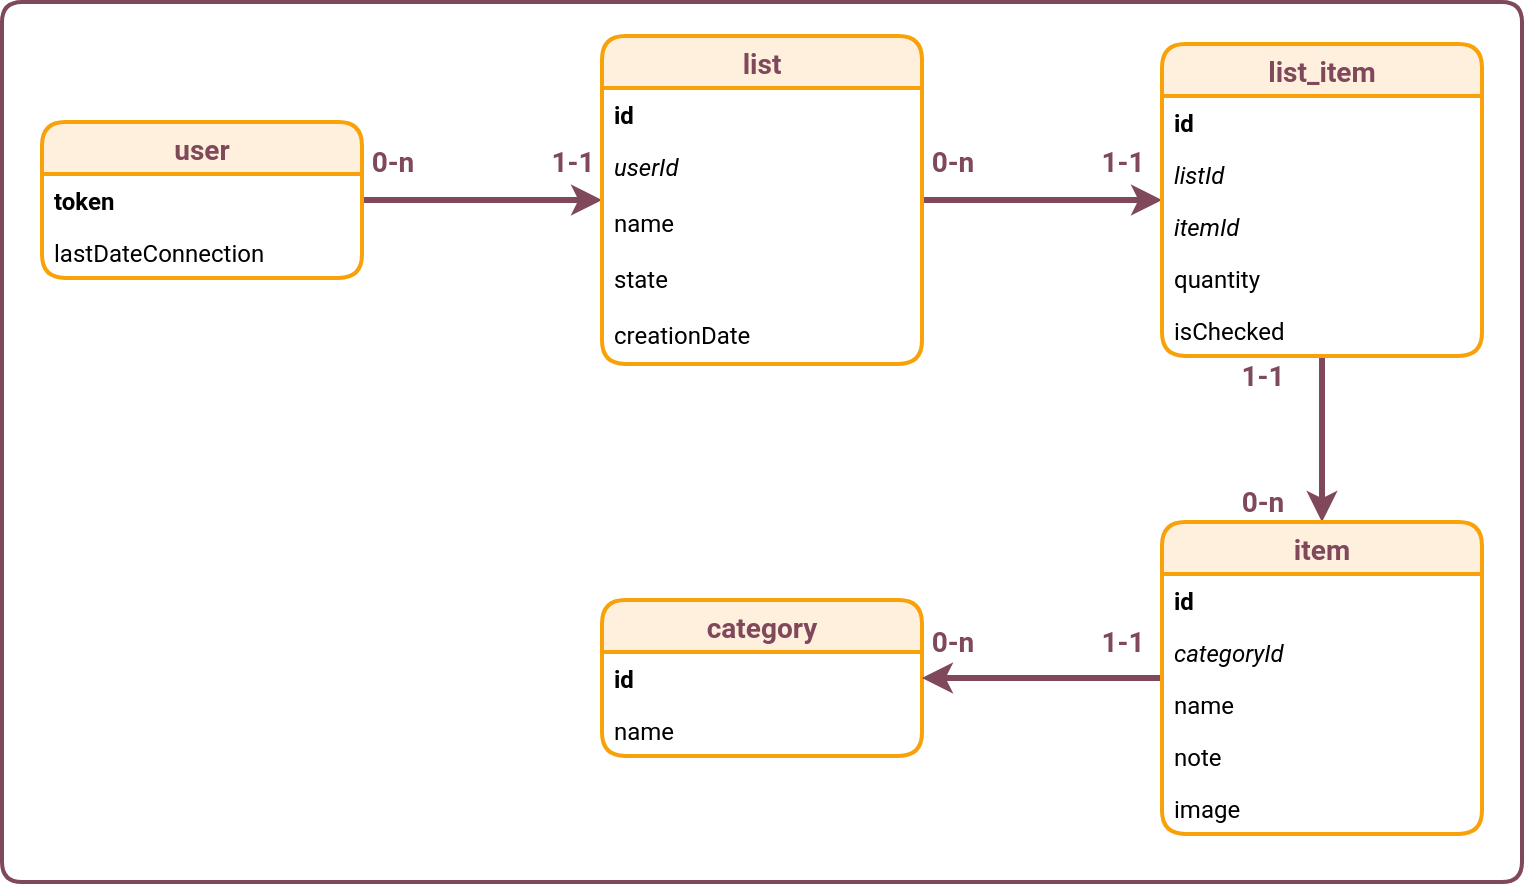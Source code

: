 <mxfile version="14.3.2" type="device"><diagram id="R2lEEEUBdFMjLlhIrx00" name="Page-1"><mxGraphModel dx="1422" dy="832" grid="1" gridSize="10" guides="1" tooltips="1" connect="1" arrows="1" fold="1" page="1" pageScale="1" pageWidth="850" pageHeight="1100" math="0" shadow="0" extFonts="Permanent Marker^https://fonts.googleapis.com/css?family=Permanent+Marker"><root><mxCell id="0"/><mxCell id="1" parent="0"/><mxCell id="Me-bYY_rBS4SZZaHUPT1-60" value="" style="shape=manualInput;whiteSpace=wrap;html=1;rounded=1;labelBackgroundColor=none;strokeWidth=2;fontFamily=Roboto;fontSource=https%3A%2F%2Ffonts.googleapis.com%2Fcss%3Ffamily%3DRoboto;fontSize=14;fontColor=#80485B;size=0;strokeColor=#80485B;fillColor=#FFFFFF;" vertex="1" parent="1"><mxGeometry x="60" y="20" width="760" height="440" as="geometry"/></mxCell><mxCell id="Me-bYY_rBS4SZZaHUPT1-27" value="" style="edgeStyle=orthogonalEdgeStyle;rounded=0;orthogonalLoop=1;jettySize=auto;html=1;strokeColor=#80485B;strokeWidth=3;fontFamily=Roboto;fontSource=https%3A%2F%2Ffonts.googleapis.com%2Fcss%3Ffamily%3DRoboto;fontSize=14;fontColor=#80485B;" edge="1" parent="1" source="Me-bYY_rBS4SZZaHUPT1-13" target="Me-bYY_rBS4SZZaHUPT1-24"><mxGeometry relative="1" as="geometry"/></mxCell><mxCell id="Me-bYY_rBS4SZZaHUPT1-13" value="user" style="swimlane;fontStyle=1;childLayout=stackLayout;horizontal=1;startSize=26;horizontalStack=0;resizeParent=1;resizeParentMax=0;resizeLast=0;collapsible=1;marginBottom=0;strokeWidth=2;fontFamily=Roboto;fontSource=https%3A%2F%2Ffonts.googleapis.com%2Fcss%3Ffamily%3DRoboto;fontSize=14;fillColor=#FFF0DE;strokeColor=#F9A109;fontColor=#80485B;rounded=1;" vertex="1" parent="1"><mxGeometry x="80" y="80" width="160" height="78" as="geometry"/></mxCell><mxCell id="Me-bYY_rBS4SZZaHUPT1-14" value="token" style="text;strokeColor=none;fillColor=none;align=left;verticalAlign=top;spacingLeft=4;spacingRight=4;overflow=hidden;rotatable=0;points=[[0,0.5],[1,0.5]];portConstraint=eastwest;fontStyle=1;fontFamily=Roboto;fontSource=https%3A%2F%2Ffonts.googleapis.com%2Fcss%3Ffamily%3DRoboto;labelBackgroundColor=none;labelBorderColor=none;" vertex="1" parent="Me-bYY_rBS4SZZaHUPT1-13"><mxGeometry y="26" width="160" height="26" as="geometry"/></mxCell><mxCell id="Me-bYY_rBS4SZZaHUPT1-15" value="lastDateConnection" style="text;strokeColor=none;fillColor=none;align=left;verticalAlign=top;spacingLeft=4;spacingRight=4;overflow=hidden;rotatable=0;points=[[0,0.5],[1,0.5]];portConstraint=eastwest;fontFamily=Roboto;fontSource=https%3A%2F%2Ffonts.googleapis.com%2Fcss%3Ffamily%3DRoboto;" vertex="1" parent="Me-bYY_rBS4SZZaHUPT1-13"><mxGeometry y="52" width="160" height="26" as="geometry"/></mxCell><mxCell id="Me-bYY_rBS4SZZaHUPT1-33" value="" style="edgeStyle=orthogonalEdgeStyle;rounded=0;orthogonalLoop=1;jettySize=auto;html=1;strokeColor=#80485B;strokeWidth=3;fontFamily=Roboto;fontSource=https%3A%2F%2Ffonts.googleapis.com%2Fcss%3Ffamily%3DRoboto;fontSize=14;fontColor=#80485B;" edge="1" parent="1" source="Me-bYY_rBS4SZZaHUPT1-24" target="Me-bYY_rBS4SZZaHUPT1-30"><mxGeometry relative="1" as="geometry"/></mxCell><mxCell id="Me-bYY_rBS4SZZaHUPT1-24" value="list" style="swimlane;fontStyle=1;childLayout=stackLayout;horizontal=1;startSize=26;horizontalStack=0;resizeParent=1;resizeParentMax=0;resizeLast=0;collapsible=1;marginBottom=0;strokeWidth=2;fontFamily=Roboto;fontSource=https%3A%2F%2Ffonts.googleapis.com%2Fcss%3Ffamily%3DRoboto;fontSize=14;fillColor=#FFF0DE;strokeColor=#F9A109;fontColor=#80485B;rounded=1;" vertex="1" parent="1"><mxGeometry x="360" y="37" width="160" height="164" as="geometry"/></mxCell><mxCell id="Me-bYY_rBS4SZZaHUPT1-25" value="id" style="text;strokeColor=none;fillColor=none;align=left;verticalAlign=top;spacingLeft=4;spacingRight=4;overflow=hidden;rotatable=0;points=[[0,0.5],[1,0.5]];portConstraint=eastwest;fontStyle=1;fontFamily=Roboto;fontSource=https%3A%2F%2Ffonts.googleapis.com%2Fcss%3Ffamily%3DRoboto;" vertex="1" parent="Me-bYY_rBS4SZZaHUPT1-24"><mxGeometry y="26" width="160" height="26" as="geometry"/></mxCell><mxCell id="Me-bYY_rBS4SZZaHUPT1-26" value="userId" style="text;strokeColor=none;fillColor=none;align=left;verticalAlign=top;spacingLeft=4;spacingRight=4;overflow=hidden;rotatable=0;points=[[0,0.5],[1,0.5]];portConstraint=eastwest;fontFamily=Roboto;fontSource=https%3A%2F%2Ffonts.googleapis.com%2Fcss%3Ffamily%3DRoboto;fontStyle=2" vertex="1" parent="Me-bYY_rBS4SZZaHUPT1-24"><mxGeometry y="52" width="160" height="28" as="geometry"/></mxCell><mxCell id="Me-bYY_rBS4SZZaHUPT1-49" value="name" style="text;strokeColor=none;fillColor=none;align=left;verticalAlign=top;spacingLeft=4;spacingRight=4;overflow=hidden;rotatable=0;points=[[0,0.5],[1,0.5]];portConstraint=eastwest;fontFamily=Roboto;fontSource=https%3A%2F%2Ffonts.googleapis.com%2Fcss%3Ffamily%3DRoboto;fontStyle=0" vertex="1" parent="Me-bYY_rBS4SZZaHUPT1-24"><mxGeometry y="80" width="160" height="28" as="geometry"/></mxCell><mxCell id="Me-bYY_rBS4SZZaHUPT1-50" value="state" style="text;strokeColor=none;fillColor=none;align=left;verticalAlign=top;spacingLeft=4;spacingRight=4;overflow=hidden;rotatable=0;points=[[0,0.5],[1,0.5]];portConstraint=eastwest;fontFamily=Roboto;fontSource=https%3A%2F%2Ffonts.googleapis.com%2Fcss%3Ffamily%3DRoboto;fontStyle=0" vertex="1" parent="Me-bYY_rBS4SZZaHUPT1-24"><mxGeometry y="108" width="160" height="28" as="geometry"/></mxCell><mxCell id="Me-bYY_rBS4SZZaHUPT1-51" value="creationDate" style="text;strokeColor=none;fillColor=none;align=left;verticalAlign=top;spacingLeft=4;spacingRight=4;overflow=hidden;rotatable=0;points=[[0,0.5],[1,0.5]];portConstraint=eastwest;fontFamily=Roboto;fontSource=https%3A%2F%2Ffonts.googleapis.com%2Fcss%3Ffamily%3DRoboto;fontStyle=0" vertex="1" parent="Me-bYY_rBS4SZZaHUPT1-24"><mxGeometry y="136" width="160" height="28" as="geometry"/></mxCell><mxCell id="Me-bYY_rBS4SZZaHUPT1-28" value="&lt;b&gt;0-n&lt;/b&gt;" style="text;html=1;align=center;verticalAlign=middle;resizable=0;points=[];autosize=1;fontSize=14;fontFamily=Roboto;fontColor=#80485B;" vertex="1" parent="1"><mxGeometry x="240" y="90" width="30" height="20" as="geometry"/></mxCell><mxCell id="Me-bYY_rBS4SZZaHUPT1-29" value="&lt;b&gt;1-1&lt;/b&gt;" style="text;html=1;align=center;verticalAlign=middle;resizable=0;points=[];autosize=1;fontSize=14;fontFamily=Roboto;fontColor=#80485B;" vertex="1" parent="1"><mxGeometry x="325" y="90" width="40" height="20" as="geometry"/></mxCell><mxCell id="Me-bYY_rBS4SZZaHUPT1-48" value="" style="edgeStyle=orthogonalEdgeStyle;rounded=0;orthogonalLoop=1;jettySize=auto;html=1;strokeColor=#80485B;strokeWidth=3;fontFamily=Roboto;fontSource=https%3A%2F%2Ffonts.googleapis.com%2Fcss%3Ffamily%3DRoboto;fontSize=14;fontColor=#80485B;" edge="1" parent="1" source="Me-bYY_rBS4SZZaHUPT1-30" target="Me-bYY_rBS4SZZaHUPT1-44"><mxGeometry relative="1" as="geometry"/></mxCell><mxCell id="Me-bYY_rBS4SZZaHUPT1-30" value="list_item" style="swimlane;fontStyle=1;childLayout=stackLayout;horizontal=1;startSize=26;horizontalStack=0;resizeParent=1;resizeParentMax=0;resizeLast=0;collapsible=1;marginBottom=0;strokeWidth=2;fontFamily=Roboto;fontSource=https%3A%2F%2Ffonts.googleapis.com%2Fcss%3Ffamily%3DRoboto;fontSize=14;fillColor=#FFF0DE;strokeColor=#F9A109;fontColor=#80485B;rounded=1;" vertex="1" parent="1"><mxGeometry x="640" y="41" width="160" height="156" as="geometry"/></mxCell><mxCell id="Me-bYY_rBS4SZZaHUPT1-31" value="id" style="text;strokeColor=none;fillColor=none;align=left;verticalAlign=top;spacingLeft=4;spacingRight=4;overflow=hidden;rotatable=0;points=[[0,0.5],[1,0.5]];portConstraint=eastwest;fontStyle=1;fontFamily=Roboto;fontSource=https%3A%2F%2Ffonts.googleapis.com%2Fcss%3Ffamily%3DRoboto;" vertex="1" parent="Me-bYY_rBS4SZZaHUPT1-30"><mxGeometry y="26" width="160" height="26" as="geometry"/></mxCell><mxCell id="Me-bYY_rBS4SZZaHUPT1-43" value="listId" style="text;strokeColor=none;fillColor=none;align=left;verticalAlign=top;spacingLeft=4;spacingRight=4;overflow=hidden;rotatable=0;points=[[0,0.5],[1,0.5]];portConstraint=eastwest;fontStyle=2;fontFamily=Roboto;fontSource=https%3A%2F%2Ffonts.googleapis.com%2Fcss%3Ffamily%3DRoboto;" vertex="1" parent="Me-bYY_rBS4SZZaHUPT1-30"><mxGeometry y="52" width="160" height="26" as="geometry"/></mxCell><mxCell id="Me-bYY_rBS4SZZaHUPT1-42" value="itemId" style="text;strokeColor=none;fillColor=none;align=left;verticalAlign=top;spacingLeft=4;spacingRight=4;overflow=hidden;rotatable=0;points=[[0,0.5],[1,0.5]];portConstraint=eastwest;fontStyle=2;fontFamily=Roboto;fontSource=https%3A%2F%2Ffonts.googleapis.com%2Fcss%3Ffamily%3DRoboto;" vertex="1" parent="Me-bYY_rBS4SZZaHUPT1-30"><mxGeometry y="78" width="160" height="26" as="geometry"/></mxCell><mxCell id="Me-bYY_rBS4SZZaHUPT1-52" value="quantity" style="text;strokeColor=none;fillColor=none;align=left;verticalAlign=top;spacingLeft=4;spacingRight=4;overflow=hidden;rotatable=0;points=[[0,0.5],[1,0.5]];portConstraint=eastwest;fontStyle=0;fontFamily=Roboto;fontSource=https%3A%2F%2Ffonts.googleapis.com%2Fcss%3Ffamily%3DRoboto;" vertex="1" parent="Me-bYY_rBS4SZZaHUPT1-30"><mxGeometry y="104" width="160" height="26" as="geometry"/></mxCell><mxCell id="Me-bYY_rBS4SZZaHUPT1-53" value="isChecked" style="text;strokeColor=none;fillColor=none;align=left;verticalAlign=top;spacingLeft=4;spacingRight=4;overflow=hidden;rotatable=0;points=[[0,0.5],[1,0.5]];portConstraint=eastwest;fontStyle=0;fontFamily=Roboto;fontSource=https%3A%2F%2Ffonts.googleapis.com%2Fcss%3Ffamily%3DRoboto;" vertex="1" parent="Me-bYY_rBS4SZZaHUPT1-30"><mxGeometry y="130" width="160" height="26" as="geometry"/></mxCell><mxCell id="Me-bYY_rBS4SZZaHUPT1-34" value="category" style="swimlane;fontStyle=1;childLayout=stackLayout;horizontal=1;startSize=26;horizontalStack=0;resizeParent=1;resizeParentMax=0;resizeLast=0;collapsible=1;marginBottom=0;strokeWidth=2;fontFamily=Roboto;fontSource=https%3A%2F%2Ffonts.googleapis.com%2Fcss%3Ffamily%3DRoboto;fontSize=14;fillColor=#FFF0DE;strokeColor=#F9A109;fontColor=#80485B;rounded=1;" vertex="1" parent="1"><mxGeometry x="360" y="319" width="160" height="78" as="geometry"/></mxCell><mxCell id="Me-bYY_rBS4SZZaHUPT1-35" value="id" style="text;strokeColor=none;fillColor=none;align=left;verticalAlign=top;spacingLeft=4;spacingRight=4;overflow=hidden;rotatable=0;points=[[0,0.5],[1,0.5]];portConstraint=eastwest;fontStyle=1;fontFamily=Roboto;fontSource=https%3A%2F%2Ffonts.googleapis.com%2Fcss%3Ffamily%3DRoboto;" vertex="1" parent="Me-bYY_rBS4SZZaHUPT1-34"><mxGeometry y="26" width="160" height="26" as="geometry"/></mxCell><mxCell id="Me-bYY_rBS4SZZaHUPT1-36" value="name" style="text;strokeColor=none;fillColor=none;align=left;verticalAlign=top;spacingLeft=4;spacingRight=4;overflow=hidden;rotatable=0;points=[[0,0.5],[1,0.5]];portConstraint=eastwest;fontFamily=Roboto;fontSource=https%3A%2F%2Ffonts.googleapis.com%2Fcss%3Ffamily%3DRoboto;" vertex="1" parent="Me-bYY_rBS4SZZaHUPT1-34"><mxGeometry y="52" width="160" height="26" as="geometry"/></mxCell><mxCell id="Me-bYY_rBS4SZZaHUPT1-38" value="&lt;b&gt;0-n&lt;/b&gt;" style="text;html=1;align=center;verticalAlign=middle;resizable=0;points=[];autosize=1;fontSize=14;fontFamily=Roboto;fontColor=#80485B;" vertex="1" parent="1"><mxGeometry x="520" y="90" width="30" height="20" as="geometry"/></mxCell><mxCell id="Me-bYY_rBS4SZZaHUPT1-40" value="&lt;b&gt;1-1&lt;/b&gt;" style="text;html=1;align=center;verticalAlign=middle;resizable=0;points=[];autosize=1;fontSize=14;fontFamily=Roboto;fontColor=#80485B;" vertex="1" parent="1"><mxGeometry x="600" y="90" width="40" height="20" as="geometry"/></mxCell><mxCell id="Me-bYY_rBS4SZZaHUPT1-41" value="&lt;b&gt;0-n&lt;/b&gt;" style="text;html=1;align=center;verticalAlign=middle;resizable=0;points=[];autosize=1;fontSize=14;fontFamily=Roboto;fontColor=#80485B;" vertex="1" parent="1"><mxGeometry x="520" y="330" width="30" height="20" as="geometry"/></mxCell><mxCell id="Me-bYY_rBS4SZZaHUPT1-56" style="edgeStyle=orthogonalEdgeStyle;rounded=0;orthogonalLoop=1;jettySize=auto;html=1;strokeColor=#80485B;strokeWidth=3;fontFamily=Roboto;fontSource=https%3A%2F%2Ffonts.googleapis.com%2Fcss%3Ffamily%3DRoboto;fontSize=14;fontColor=#80485B;" edge="1" parent="1" source="Me-bYY_rBS4SZZaHUPT1-44" target="Me-bYY_rBS4SZZaHUPT1-34"><mxGeometry relative="1" as="geometry"/></mxCell><mxCell id="Me-bYY_rBS4SZZaHUPT1-44" value="item" style="swimlane;fontStyle=1;childLayout=stackLayout;horizontal=1;startSize=26;horizontalStack=0;resizeParent=1;resizeParentMax=0;resizeLast=0;collapsible=1;marginBottom=0;strokeWidth=2;fontFamily=Roboto;fontSource=https%3A%2F%2Ffonts.googleapis.com%2Fcss%3Ffamily%3DRoboto;fontSize=14;fillColor=#FFF0DE;strokeColor=#F9A109;fontColor=#80485B;rounded=1;" vertex="1" parent="1"><mxGeometry x="640" y="280" width="160" height="156" as="geometry"/></mxCell><mxCell id="Me-bYY_rBS4SZZaHUPT1-45" value="id" style="text;strokeColor=none;fillColor=none;align=left;verticalAlign=top;spacingLeft=4;spacingRight=4;overflow=hidden;rotatable=0;points=[[0,0.5],[1,0.5]];portConstraint=eastwest;fontStyle=1;fontFamily=Roboto;fontSource=https%3A%2F%2Ffonts.googleapis.com%2Fcss%3Ffamily%3DRoboto;" vertex="1" parent="Me-bYY_rBS4SZZaHUPT1-44"><mxGeometry y="26" width="160" height="26" as="geometry"/></mxCell><mxCell id="Me-bYY_rBS4SZZaHUPT1-46" value="categoryId" style="text;strokeColor=none;fillColor=none;align=left;verticalAlign=top;spacingLeft=4;spacingRight=4;overflow=hidden;rotatable=0;points=[[0,0.5],[1,0.5]];portConstraint=eastwest;fontStyle=2;fontFamily=Roboto;fontSource=https%3A%2F%2Ffonts.googleapis.com%2Fcss%3Ffamily%3DRoboto;" vertex="1" parent="Me-bYY_rBS4SZZaHUPT1-44"><mxGeometry y="52" width="160" height="26" as="geometry"/></mxCell><mxCell id="Me-bYY_rBS4SZZaHUPT1-47" value="name" style="text;strokeColor=none;fillColor=none;align=left;verticalAlign=top;spacingLeft=4;spacingRight=4;overflow=hidden;rotatable=0;points=[[0,0.5],[1,0.5]];portConstraint=eastwest;fontStyle=0;fontFamily=Roboto;fontSource=https%3A%2F%2Ffonts.googleapis.com%2Fcss%3Ffamily%3DRoboto;" vertex="1" parent="Me-bYY_rBS4SZZaHUPT1-44"><mxGeometry y="78" width="160" height="26" as="geometry"/></mxCell><mxCell id="Me-bYY_rBS4SZZaHUPT1-54" value="note" style="text;strokeColor=none;fillColor=none;align=left;verticalAlign=top;spacingLeft=4;spacingRight=4;overflow=hidden;rotatable=0;points=[[0,0.5],[1,0.5]];portConstraint=eastwest;fontStyle=0;fontFamily=Roboto;fontSource=https%3A%2F%2Ffonts.googleapis.com%2Fcss%3Ffamily%3DRoboto;" vertex="1" parent="Me-bYY_rBS4SZZaHUPT1-44"><mxGeometry y="104" width="160" height="26" as="geometry"/></mxCell><mxCell id="Me-bYY_rBS4SZZaHUPT1-55" value="image" style="text;strokeColor=none;fillColor=none;align=left;verticalAlign=top;spacingLeft=4;spacingRight=4;overflow=hidden;rotatable=0;points=[[0,0.5],[1,0.5]];portConstraint=eastwest;fontStyle=0;fontFamily=Roboto;fontSource=https%3A%2F%2Ffonts.googleapis.com%2Fcss%3Ffamily%3DRoboto;" vertex="1" parent="Me-bYY_rBS4SZZaHUPT1-44"><mxGeometry y="130" width="160" height="26" as="geometry"/></mxCell><mxCell id="Me-bYY_rBS4SZZaHUPT1-57" value="&lt;b&gt;1-1&lt;/b&gt;" style="text;html=1;align=center;verticalAlign=middle;resizable=0;points=[];autosize=1;fontSize=14;fontFamily=Roboto;fontColor=#80485B;" vertex="1" parent="1"><mxGeometry x="670" y="197" width="40" height="20" as="geometry"/></mxCell><mxCell id="Me-bYY_rBS4SZZaHUPT1-58" value="&lt;b&gt;0-n&lt;/b&gt;" style="text;html=1;align=center;verticalAlign=middle;resizable=0;points=[];autosize=1;fontSize=14;fontFamily=Roboto;fontColor=#80485B;" vertex="1" parent="1"><mxGeometry x="675" y="260" width="30" height="20" as="geometry"/></mxCell><mxCell id="Me-bYY_rBS4SZZaHUPT1-59" value="&lt;b&gt;1-1&lt;/b&gt;" style="text;html=1;align=center;verticalAlign=middle;resizable=0;points=[];autosize=1;fontSize=14;fontFamily=Roboto;fontColor=#80485B;" vertex="1" parent="1"><mxGeometry x="600" y="330" width="40" height="20" as="geometry"/></mxCell></root></mxGraphModel></diagram></mxfile>